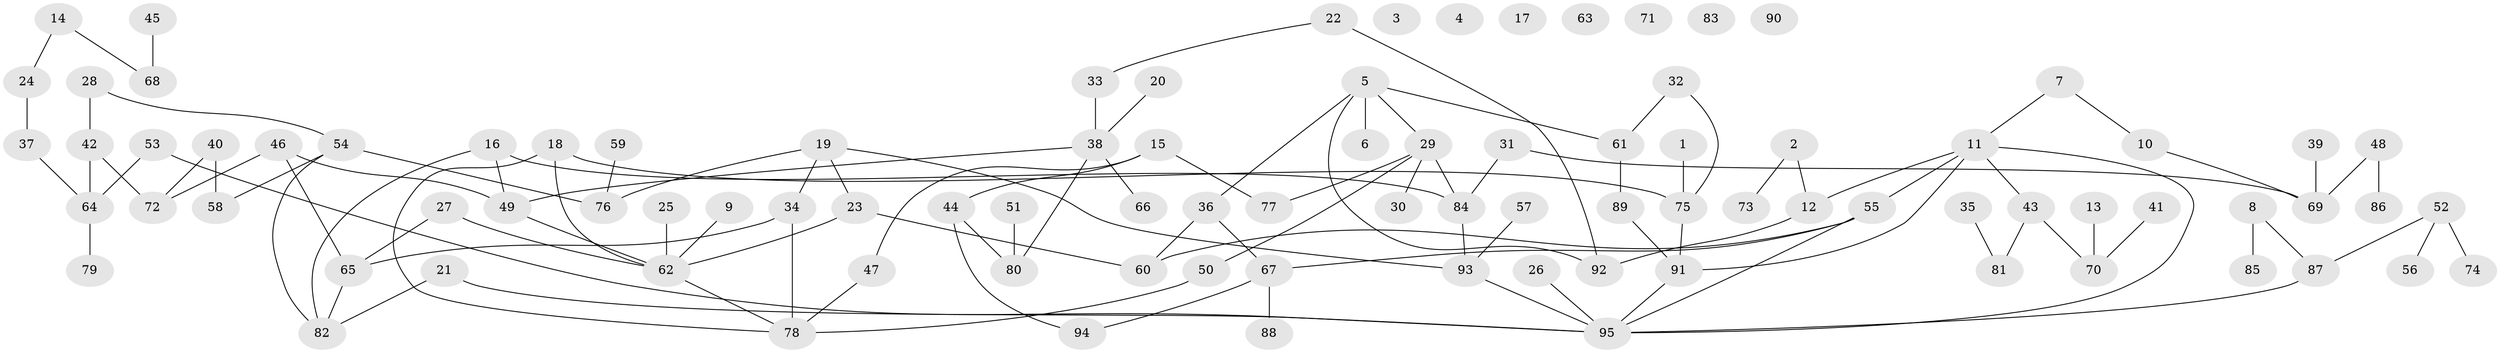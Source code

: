 // Generated by graph-tools (version 1.1) at 2025/25/03/09/25 03:25:13]
// undirected, 95 vertices, 113 edges
graph export_dot {
graph [start="1"]
  node [color=gray90,style=filled];
  1;
  2;
  3;
  4;
  5;
  6;
  7;
  8;
  9;
  10;
  11;
  12;
  13;
  14;
  15;
  16;
  17;
  18;
  19;
  20;
  21;
  22;
  23;
  24;
  25;
  26;
  27;
  28;
  29;
  30;
  31;
  32;
  33;
  34;
  35;
  36;
  37;
  38;
  39;
  40;
  41;
  42;
  43;
  44;
  45;
  46;
  47;
  48;
  49;
  50;
  51;
  52;
  53;
  54;
  55;
  56;
  57;
  58;
  59;
  60;
  61;
  62;
  63;
  64;
  65;
  66;
  67;
  68;
  69;
  70;
  71;
  72;
  73;
  74;
  75;
  76;
  77;
  78;
  79;
  80;
  81;
  82;
  83;
  84;
  85;
  86;
  87;
  88;
  89;
  90;
  91;
  92;
  93;
  94;
  95;
  1 -- 75;
  2 -- 12;
  2 -- 73;
  5 -- 6;
  5 -- 29;
  5 -- 36;
  5 -- 61;
  5 -- 92;
  7 -- 10;
  7 -- 11;
  8 -- 85;
  8 -- 87;
  9 -- 62;
  10 -- 69;
  11 -- 12;
  11 -- 43;
  11 -- 55;
  11 -- 91;
  11 -- 95;
  12 -- 92;
  13 -- 70;
  14 -- 24;
  14 -- 68;
  15 -- 44;
  15 -- 47;
  15 -- 77;
  16 -- 49;
  16 -- 82;
  16 -- 84;
  18 -- 62;
  18 -- 75;
  18 -- 78;
  19 -- 23;
  19 -- 34;
  19 -- 76;
  19 -- 93;
  20 -- 38;
  21 -- 82;
  21 -- 95;
  22 -- 33;
  22 -- 92;
  23 -- 60;
  23 -- 62;
  24 -- 37;
  25 -- 62;
  26 -- 95;
  27 -- 62;
  27 -- 65;
  28 -- 42;
  28 -- 54;
  29 -- 30;
  29 -- 50;
  29 -- 77;
  29 -- 84;
  31 -- 69;
  31 -- 84;
  32 -- 61;
  32 -- 75;
  33 -- 38;
  34 -- 65;
  34 -- 78;
  35 -- 81;
  36 -- 60;
  36 -- 67;
  37 -- 64;
  38 -- 49;
  38 -- 66;
  38 -- 80;
  39 -- 69;
  40 -- 58;
  40 -- 72;
  41 -- 70;
  42 -- 64;
  42 -- 72;
  43 -- 70;
  43 -- 81;
  44 -- 80;
  44 -- 94;
  45 -- 68;
  46 -- 49;
  46 -- 65;
  46 -- 72;
  47 -- 78;
  48 -- 69;
  48 -- 86;
  49 -- 62;
  50 -- 78;
  51 -- 80;
  52 -- 56;
  52 -- 74;
  52 -- 87;
  53 -- 64;
  53 -- 95;
  54 -- 58;
  54 -- 76;
  54 -- 82;
  55 -- 60;
  55 -- 67;
  55 -- 95;
  57 -- 93;
  59 -- 76;
  61 -- 89;
  62 -- 78;
  64 -- 79;
  65 -- 82;
  67 -- 88;
  67 -- 94;
  75 -- 91;
  84 -- 93;
  87 -- 95;
  89 -- 91;
  91 -- 95;
  93 -- 95;
}
